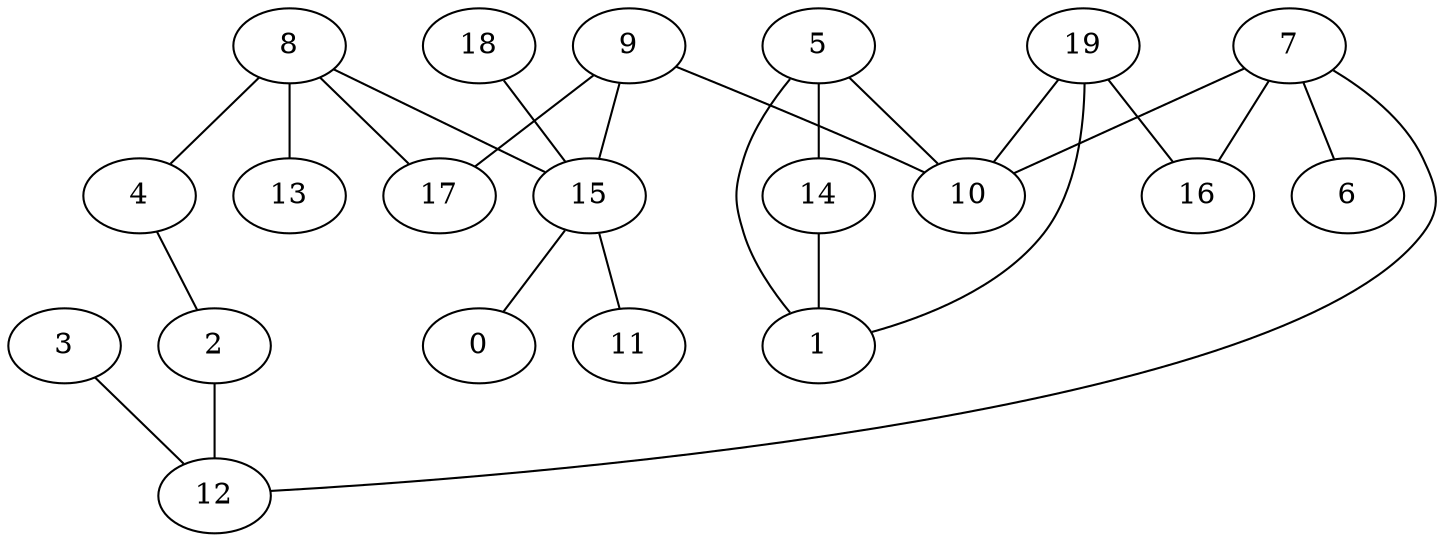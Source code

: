 digraph GG_graph {

subgraph G_graph {
edge [color = black]
"3" -> "12" [dir = none]
"18" -> "15" [dir = none]
"9" -> "10" [dir = none]
"9" -> "15" [dir = none]
"9" -> "17" [dir = none]
"7" -> "16" [dir = none]
"7" -> "6" [dir = none]
"7" -> "12" [dir = none]
"7" -> "10" [dir = none]
"15" -> "11" [dir = none]
"15" -> "0" [dir = none]
"8" -> "13" [dir = none]
"8" -> "15" [dir = none]
"5" -> "14" [dir = none]
"5" -> "10" [dir = none]
"19" -> "1" [dir = none]
"19" -> "10" [dir = none]
"2" -> "12" [dir = none]
"4" -> "2" [dir = none]
"19" -> "16" [dir = none]
"5" -> "1" [dir = none]
"14" -> "1" [dir = none]
"8" -> "17" [dir = none]
"8" -> "4" [dir = none]
}

}
